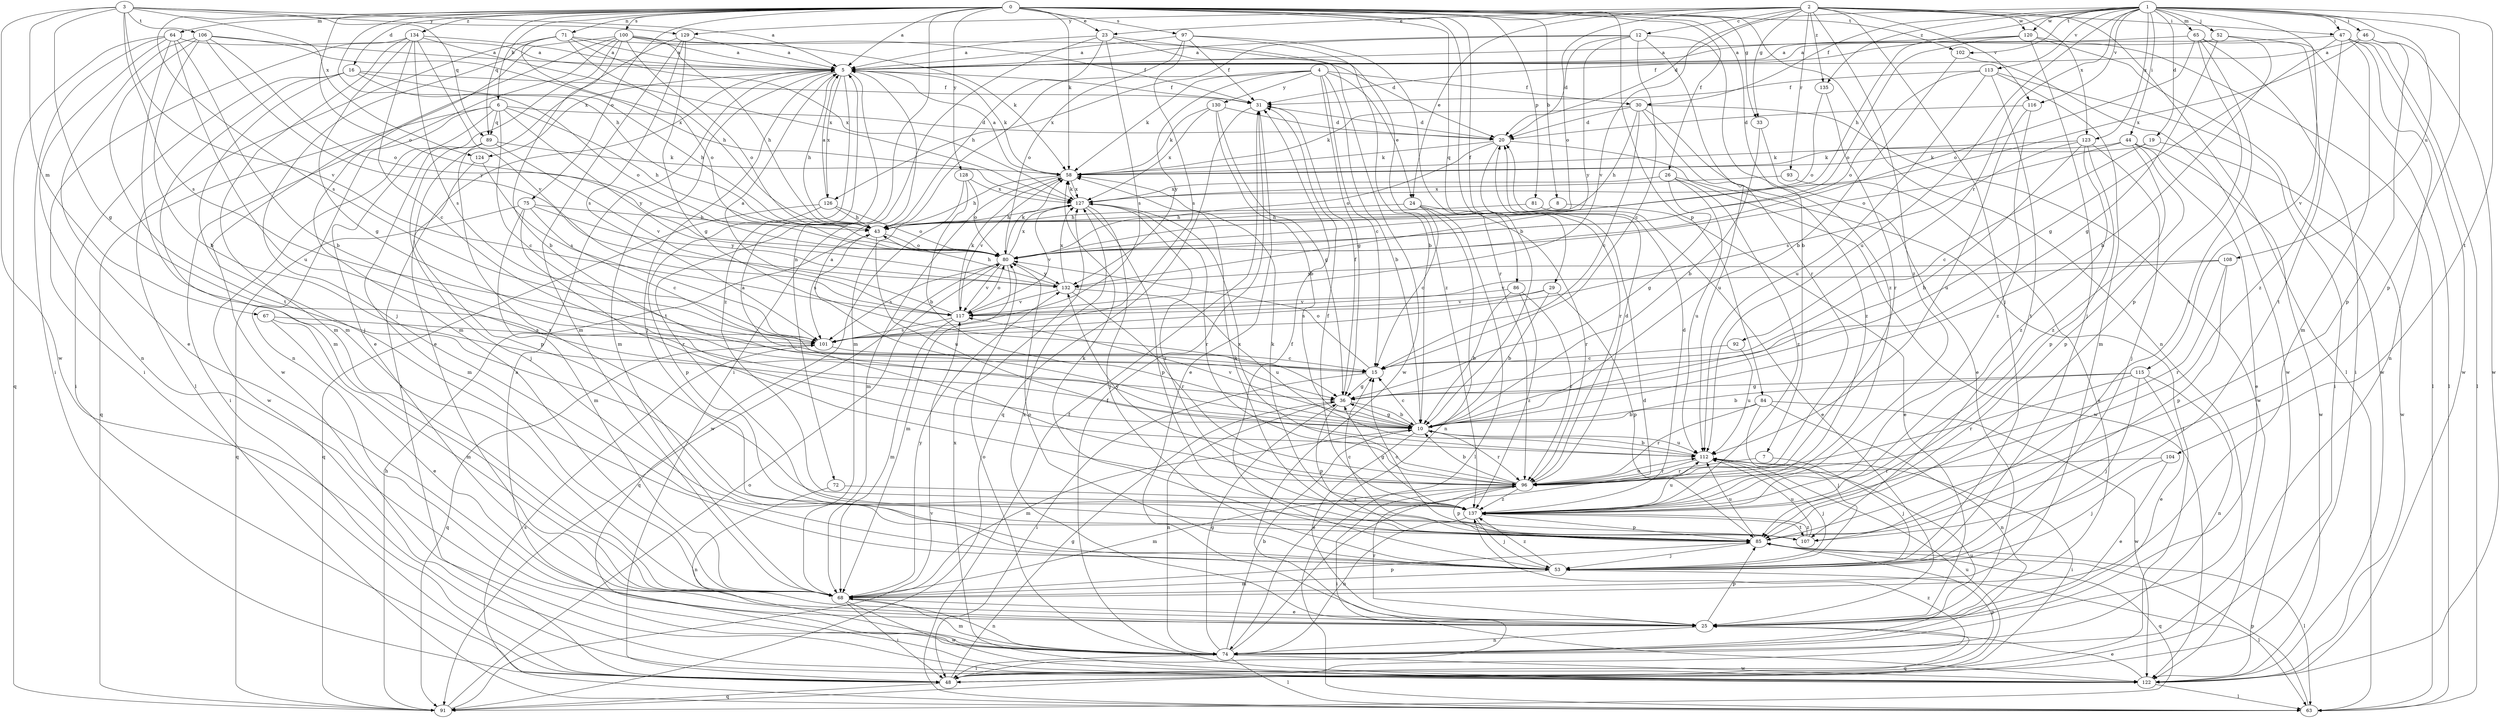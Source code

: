 strict digraph  {
0;
1;
2;
3;
4;
5;
6;
7;
8;
10;
12;
15;
16;
19;
20;
23;
24;
25;
26;
29;
30;
31;
33;
36;
43;
44;
46;
47;
48;
52;
53;
58;
63;
64;
65;
67;
68;
71;
72;
74;
75;
80;
81;
84;
85;
86;
89;
91;
92;
93;
96;
97;
100;
101;
102;
104;
106;
107;
108;
112;
113;
115;
116;
117;
120;
122;
123;
124;
126;
127;
128;
129;
130;
132;
134;
135;
137;
0 -> 5  [label=a];
0 -> 6  [label=b];
0 -> 7  [label=b];
0 -> 8  [label=b];
0 -> 10  [label=b];
0 -> 16  [label=d];
0 -> 23  [label=e];
0 -> 26  [label=f];
0 -> 29  [label=f];
0 -> 33  [label=g];
0 -> 43  [label=h];
0 -> 58  [label=k];
0 -> 64  [label=m];
0 -> 71  [label=n];
0 -> 72  [label=n];
0 -> 74  [label=n];
0 -> 75  [label=o];
0 -> 80  [label=o];
0 -> 81  [label=p];
0 -> 84  [label=p];
0 -> 86  [label=q];
0 -> 89  [label=q];
0 -> 97  [label=s];
0 -> 100  [label=s];
0 -> 101  [label=s];
0 -> 102  [label=t];
0 -> 128  [label=y];
0 -> 134  [label=z];
1 -> 19  [label=d];
1 -> 20  [label=d];
1 -> 30  [label=f];
1 -> 43  [label=h];
1 -> 44  [label=i];
1 -> 46  [label=i];
1 -> 47  [label=i];
1 -> 52  [label=j];
1 -> 65  [label=m];
1 -> 85  [label=p];
1 -> 92  [label=r];
1 -> 102  [label=t];
1 -> 104  [label=t];
1 -> 108  [label=u];
1 -> 112  [label=u];
1 -> 113  [label=v];
1 -> 115  [label=v];
1 -> 116  [label=v];
1 -> 120  [label=w];
1 -> 123  [label=x];
1 -> 135  [label=z];
2 -> 12  [label=c];
2 -> 23  [label=e];
2 -> 24  [label=e];
2 -> 33  [label=g];
2 -> 47  [label=i];
2 -> 53  [label=j];
2 -> 63  [label=l];
2 -> 80  [label=o];
2 -> 93  [label=r];
2 -> 116  [label=v];
2 -> 117  [label=v];
2 -> 120  [label=w];
2 -> 123  [label=x];
2 -> 129  [label=y];
2 -> 135  [label=z];
2 -> 137  [label=z];
3 -> 5  [label=a];
3 -> 36  [label=g];
3 -> 67  [label=m];
3 -> 89  [label=q];
3 -> 101  [label=s];
3 -> 106  [label=t];
3 -> 117  [label=v];
3 -> 122  [label=w];
3 -> 124  [label=x];
3 -> 129  [label=y];
4 -> 10  [label=b];
4 -> 15  [label=c];
4 -> 24  [label=e];
4 -> 30  [label=f];
4 -> 36  [label=g];
4 -> 58  [label=k];
4 -> 68  [label=m];
4 -> 130  [label=y];
4 -> 132  [label=y];
5 -> 31  [label=f];
5 -> 43  [label=h];
5 -> 48  [label=i];
5 -> 53  [label=j];
5 -> 58  [label=k];
5 -> 68  [label=m];
5 -> 107  [label=t];
5 -> 124  [label=x];
5 -> 126  [label=x];
5 -> 137  [label=z];
6 -> 15  [label=c];
6 -> 20  [label=d];
6 -> 43  [label=h];
6 -> 48  [label=i];
6 -> 89  [label=q];
6 -> 91  [label=q];
6 -> 122  [label=w];
6 -> 132  [label=y];
7 -> 53  [label=j];
7 -> 96  [label=r];
8 -> 25  [label=e];
8 -> 43  [label=h];
10 -> 5  [label=a];
10 -> 15  [label=c];
10 -> 25  [label=e];
10 -> 36  [label=g];
10 -> 68  [label=m];
10 -> 96  [label=r];
10 -> 112  [label=u];
10 -> 117  [label=v];
12 -> 5  [label=a];
12 -> 15  [label=c];
12 -> 20  [label=d];
12 -> 96  [label=r];
12 -> 126  [label=x];
12 -> 132  [label=y];
12 -> 137  [label=z];
15 -> 36  [label=g];
15 -> 48  [label=i];
15 -> 80  [label=o];
16 -> 31  [label=f];
16 -> 43  [label=h];
16 -> 48  [label=i];
16 -> 53  [label=j];
16 -> 68  [label=m];
16 -> 80  [label=o];
19 -> 15  [label=c];
19 -> 58  [label=k];
19 -> 122  [label=w];
20 -> 58  [label=k];
20 -> 80  [label=o];
20 -> 96  [label=r];
20 -> 122  [label=w];
23 -> 5  [label=a];
23 -> 43  [label=h];
23 -> 48  [label=i];
23 -> 101  [label=s];
23 -> 122  [label=w];
23 -> 137  [label=z];
24 -> 15  [label=c];
24 -> 43  [label=h];
24 -> 63  [label=l];
24 -> 74  [label=n];
24 -> 96  [label=r];
25 -> 74  [label=n];
25 -> 85  [label=p];
25 -> 91  [label=q];
25 -> 96  [label=r];
25 -> 127  [label=x];
26 -> 36  [label=g];
26 -> 48  [label=i];
26 -> 112  [label=u];
26 -> 127  [label=x];
26 -> 137  [label=z];
29 -> 10  [label=b];
29 -> 85  [label=p];
29 -> 101  [label=s];
29 -> 117  [label=v];
30 -> 15  [label=c];
30 -> 20  [label=d];
30 -> 43  [label=h];
30 -> 58  [label=k];
30 -> 112  [label=u];
30 -> 122  [label=w];
30 -> 137  [label=z];
31 -> 20  [label=d];
31 -> 25  [label=e];
31 -> 91  [label=q];
33 -> 10  [label=b];
33 -> 25  [label=e];
36 -> 10  [label=b];
36 -> 31  [label=f];
36 -> 74  [label=n];
36 -> 85  [label=p];
43 -> 80  [label=o];
43 -> 101  [label=s];
43 -> 112  [label=u];
44 -> 25  [label=e];
44 -> 58  [label=k];
44 -> 80  [label=o];
44 -> 85  [label=p];
44 -> 122  [label=w];
44 -> 137  [label=z];
46 -> 5  [label=a];
46 -> 85  [label=p];
46 -> 122  [label=w];
46 -> 127  [label=x];
47 -> 5  [label=a];
47 -> 36  [label=g];
47 -> 63  [label=l];
47 -> 68  [label=m];
47 -> 74  [label=n];
47 -> 107  [label=t];
47 -> 122  [label=w];
48 -> 36  [label=g];
48 -> 85  [label=p];
48 -> 91  [label=q];
48 -> 112  [label=u];
48 -> 137  [label=z];
52 -> 5  [label=a];
52 -> 10  [label=b];
52 -> 36  [label=g];
52 -> 137  [label=z];
53 -> 31  [label=f];
53 -> 63  [label=l];
53 -> 68  [label=m];
53 -> 80  [label=o];
53 -> 137  [label=z];
58 -> 5  [label=a];
58 -> 43  [label=h];
58 -> 68  [label=m];
58 -> 117  [label=v];
58 -> 127  [label=x];
63 -> 31  [label=f];
63 -> 85  [label=p];
63 -> 101  [label=s];
64 -> 5  [label=a];
64 -> 10  [label=b];
64 -> 48  [label=i];
64 -> 68  [label=m];
64 -> 74  [label=n];
64 -> 91  [label=q];
64 -> 112  [label=u];
65 -> 5  [label=a];
65 -> 48  [label=i];
65 -> 63  [label=l];
65 -> 80  [label=o];
65 -> 85  [label=p];
65 -> 107  [label=t];
67 -> 25  [label=e];
67 -> 68  [label=m];
67 -> 101  [label=s];
68 -> 25  [label=e];
68 -> 48  [label=i];
68 -> 74  [label=n];
68 -> 85  [label=p];
68 -> 122  [label=w];
68 -> 132  [label=y];
71 -> 5  [label=a];
71 -> 31  [label=f];
71 -> 43  [label=h];
71 -> 53  [label=j];
71 -> 63  [label=l];
71 -> 80  [label=o];
71 -> 127  [label=x];
72 -> 74  [label=n];
72 -> 137  [label=z];
74 -> 5  [label=a];
74 -> 10  [label=b];
74 -> 20  [label=d];
74 -> 36  [label=g];
74 -> 48  [label=i];
74 -> 63  [label=l];
74 -> 68  [label=m];
74 -> 80  [label=o];
74 -> 112  [label=u];
74 -> 122  [label=w];
75 -> 15  [label=c];
75 -> 43  [label=h];
75 -> 68  [label=m];
75 -> 91  [label=q];
75 -> 96  [label=r];
75 -> 132  [label=y];
80 -> 58  [label=k];
80 -> 68  [label=m];
80 -> 91  [label=q];
80 -> 101  [label=s];
80 -> 117  [label=v];
80 -> 127  [label=x];
80 -> 132  [label=y];
81 -> 25  [label=e];
81 -> 43  [label=h];
84 -> 10  [label=b];
84 -> 53  [label=j];
84 -> 74  [label=n];
84 -> 96  [label=r];
84 -> 122  [label=w];
85 -> 15  [label=c];
85 -> 53  [label=j];
85 -> 58  [label=k];
85 -> 63  [label=l];
85 -> 91  [label=q];
85 -> 112  [label=u];
86 -> 10  [label=b];
86 -> 96  [label=r];
86 -> 117  [label=v];
86 -> 137  [label=z];
89 -> 53  [label=j];
89 -> 58  [label=k];
89 -> 68  [label=m];
89 -> 117  [label=v];
89 -> 137  [label=z];
91 -> 43  [label=h];
91 -> 80  [label=o];
91 -> 117  [label=v];
92 -> 15  [label=c];
92 -> 112  [label=u];
93 -> 25  [label=e];
93 -> 127  [label=x];
96 -> 5  [label=a];
96 -> 10  [label=b];
96 -> 20  [label=d];
96 -> 48  [label=i];
96 -> 68  [label=m];
96 -> 85  [label=p];
96 -> 112  [label=u];
96 -> 127  [label=x];
96 -> 132  [label=y];
96 -> 137  [label=z];
97 -> 5  [label=a];
97 -> 10  [label=b];
97 -> 31  [label=f];
97 -> 80  [label=o];
97 -> 96  [label=r];
97 -> 101  [label=s];
100 -> 5  [label=a];
100 -> 10  [label=b];
100 -> 20  [label=d];
100 -> 25  [label=e];
100 -> 43  [label=h];
100 -> 58  [label=k];
100 -> 68  [label=m];
100 -> 74  [label=n];
100 -> 80  [label=o];
100 -> 122  [label=w];
101 -> 15  [label=c];
101 -> 91  [label=q];
102 -> 10  [label=b];
102 -> 122  [label=w];
104 -> 25  [label=e];
104 -> 53  [label=j];
104 -> 96  [label=r];
106 -> 5  [label=a];
106 -> 10  [label=b];
106 -> 25  [label=e];
106 -> 80  [label=o];
106 -> 107  [label=t];
106 -> 127  [label=x];
106 -> 132  [label=y];
107 -> 15  [label=c];
107 -> 58  [label=k];
107 -> 112  [label=u];
107 -> 137  [label=z];
108 -> 85  [label=p];
108 -> 96  [label=r];
108 -> 117  [label=v];
108 -> 132  [label=y];
112 -> 10  [label=b];
112 -> 48  [label=i];
112 -> 53  [label=j];
112 -> 96  [label=r];
113 -> 31  [label=f];
113 -> 48  [label=i];
113 -> 68  [label=m];
113 -> 80  [label=o];
113 -> 107  [label=t];
113 -> 112  [label=u];
115 -> 10  [label=b];
115 -> 25  [label=e];
115 -> 36  [label=g];
115 -> 53  [label=j];
115 -> 74  [label=n];
115 -> 96  [label=r];
116 -> 20  [label=d];
116 -> 112  [label=u];
116 -> 137  [label=z];
117 -> 5  [label=a];
117 -> 58  [label=k];
117 -> 68  [label=m];
117 -> 80  [label=o];
117 -> 101  [label=s];
120 -> 5  [label=a];
120 -> 31  [label=f];
120 -> 53  [label=j];
120 -> 63  [label=l];
120 -> 80  [label=o];
120 -> 122  [label=w];
122 -> 25  [label=e];
122 -> 31  [label=f];
122 -> 63  [label=l];
122 -> 127  [label=x];
123 -> 10  [label=b];
123 -> 53  [label=j];
123 -> 58  [label=k];
123 -> 85  [label=p];
123 -> 101  [label=s];
123 -> 137  [label=z];
124 -> 85  [label=p];
124 -> 101  [label=s];
126 -> 5  [label=a];
126 -> 43  [label=h];
126 -> 80  [label=o];
126 -> 85  [label=p];
126 -> 91  [label=q];
127 -> 43  [label=h];
127 -> 53  [label=j];
127 -> 58  [label=k];
127 -> 85  [label=p];
127 -> 96  [label=r];
127 -> 117  [label=v];
127 -> 137  [label=z];
128 -> 10  [label=b];
128 -> 80  [label=o];
128 -> 122  [label=w];
128 -> 127  [label=x];
129 -> 5  [label=a];
129 -> 25  [label=e];
129 -> 36  [label=g];
129 -> 68  [label=m];
129 -> 101  [label=s];
130 -> 10  [label=b];
130 -> 20  [label=d];
130 -> 36  [label=g];
130 -> 58  [label=k];
130 -> 127  [label=x];
132 -> 43  [label=h];
132 -> 96  [label=r];
132 -> 112  [label=u];
132 -> 117  [label=v];
132 -> 127  [label=x];
134 -> 5  [label=a];
134 -> 15  [label=c];
134 -> 36  [label=g];
134 -> 48  [label=i];
134 -> 68  [label=m];
134 -> 101  [label=s];
134 -> 117  [label=v];
134 -> 127  [label=x];
135 -> 80  [label=o];
135 -> 96  [label=r];
137 -> 20  [label=d];
137 -> 31  [label=f];
137 -> 36  [label=g];
137 -> 53  [label=j];
137 -> 58  [label=k];
137 -> 74  [label=n];
137 -> 85  [label=p];
137 -> 107  [label=t];
137 -> 112  [label=u];
}
